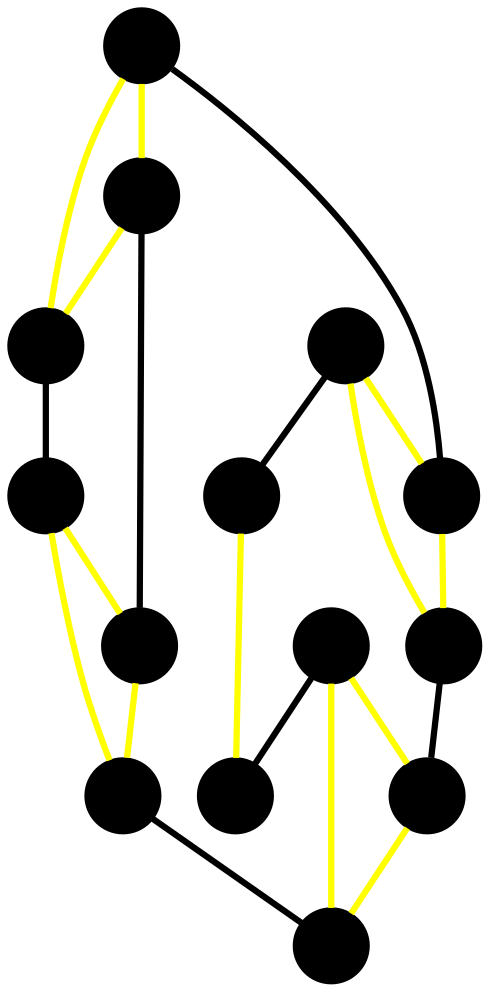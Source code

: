 graph
{
	node [shape="point", width=0.5];
	edge [penwidth=3, color=yellow];

	g [pos="8,8!"];
	h [pos="11,8!"];

	l [pos="4,7!"];
	m [pos="6,7!"];

	t [pos="4,6!"];

	af [pos="8,5!"];

	ak [pos="10,4!"];
	al [pos="12,4!"];

	am [pos="1,3!"];
	an [pos="8,3!"];

	aq [pos="1,2!"];
	ar [pos="4,2!"];

	bc [pos="6,1!"];
	bd [pos="8,1!"];

	g -- h [color=black];
	g -- m;
	g -- af;
	h -- al;
	l -- m [color=black];
	l -- t;
	l -- am;
	m -- af;
	t -- am;
	t -- ar [color=black];
	af -- an [color=black];
	ak -- al [color=black];
	ak -- an;
	ak -- bd;
	am -- aq [color=black];
	an -- bd;
	aq -- ar;
	aq -- bc;
	ar -- bc;
	bc -- bd [color=black];
}